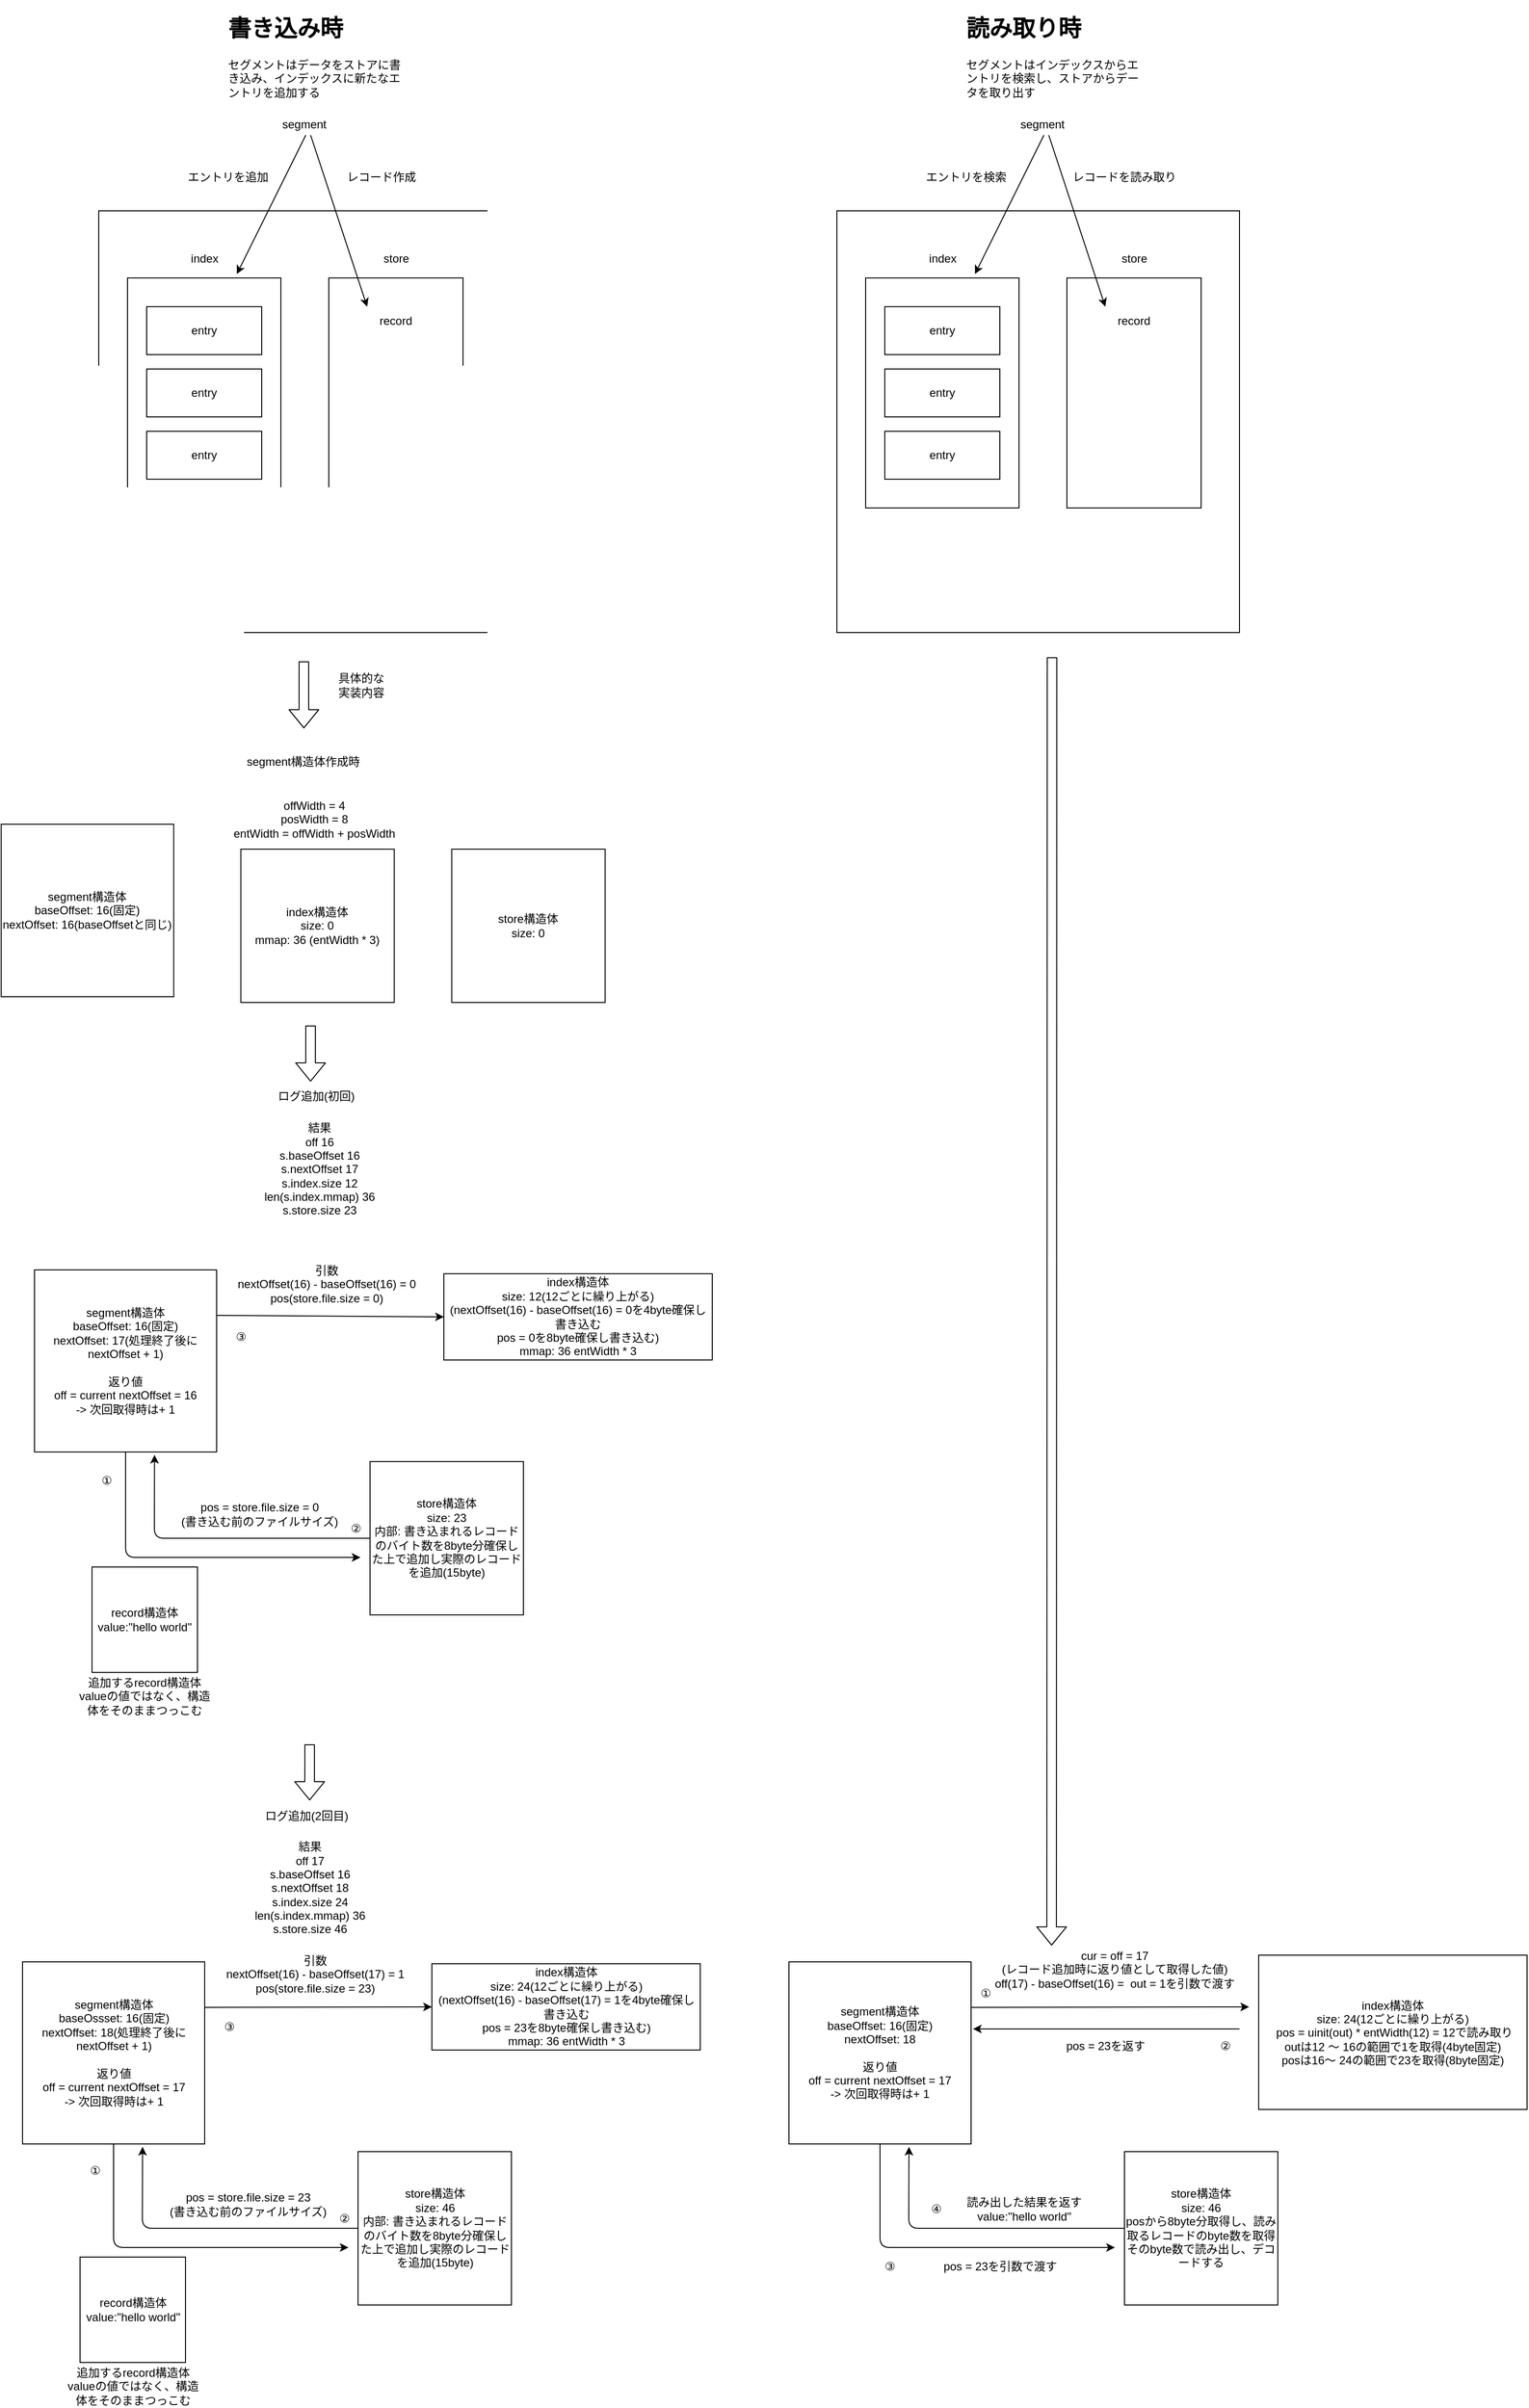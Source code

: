 <mxfile>
    <diagram id="VaeLvAhHS9jMmolEGU3U" name="Page-1">
        <mxGraphModel dx="449" dy="434" grid="1" gridSize="10" guides="1" tooltips="1" connect="1" arrows="1" fold="1" page="1" pageScale="1" pageWidth="827" pageHeight="1169" math="0" shadow="0">
            <root>
                <mxCell id="0"/>
                <mxCell id="1" parent="0"/>
                <mxCell id="2" value="" style="rounded=0;whiteSpace=wrap;html=1;" parent="1" vertex="1">
                    <mxGeometry x="200" y="230" width="420" height="440" as="geometry"/>
                </mxCell>
                <mxCell id="3" value="segment" style="text;html=1;align=center;verticalAlign=middle;resizable=0;points=[];autosize=1;strokeColor=none;fillColor=none;" parent="1" vertex="1">
                    <mxGeometry x="384" y="130" width="60" height="20" as="geometry"/>
                </mxCell>
                <mxCell id="4" value="" style="rounded=0;whiteSpace=wrap;html=1;" parent="1" vertex="1">
                    <mxGeometry x="440" y="300" width="140" height="240" as="geometry"/>
                </mxCell>
                <mxCell id="5" value="" style="rounded=0;whiteSpace=wrap;html=1;" parent="1" vertex="1">
                    <mxGeometry x="230" y="300" width="160" height="240" as="geometry"/>
                </mxCell>
                <mxCell id="7" value="store" style="text;html=1;align=center;verticalAlign=middle;resizable=0;points=[];autosize=1;strokeColor=none;fillColor=none;" parent="1" vertex="1">
                    <mxGeometry x="490" y="270" width="40" height="20" as="geometry"/>
                </mxCell>
                <mxCell id="8" value="index" style="text;html=1;align=center;verticalAlign=middle;resizable=0;points=[];autosize=1;strokeColor=none;fillColor=none;" parent="1" vertex="1">
                    <mxGeometry x="290" y="270" width="40" height="20" as="geometry"/>
                </mxCell>
                <mxCell id="9" value="entry" style="rounded=0;whiteSpace=wrap;html=1;" parent="1" vertex="1">
                    <mxGeometry x="250" y="330" width="120" height="50" as="geometry"/>
                </mxCell>
                <mxCell id="10" value="entry" style="rounded=0;whiteSpace=wrap;html=1;" parent="1" vertex="1">
                    <mxGeometry x="250" y="395" width="120" height="50" as="geometry"/>
                </mxCell>
                <mxCell id="11" value="entry" style="rounded=0;whiteSpace=wrap;html=1;" parent="1" vertex="1">
                    <mxGeometry x="250" y="460" width="120" height="50" as="geometry"/>
                </mxCell>
                <mxCell id="12" value="" style="endArrow=classic;html=1;exitX=0.617;exitY=1.05;exitDx=0;exitDy=0;exitPerimeter=0;entryX=0;entryY=0;entryDx=0;entryDy=0;" parent="1" source="3" target="13" edge="1">
                    <mxGeometry width="50" height="50" relative="1" as="geometry">
                        <mxPoint x="320" y="330" as="sourcePoint"/>
                        <mxPoint x="370" y="280" as="targetPoint"/>
                    </mxGeometry>
                </mxCell>
                <mxCell id="13" value="record" style="text;html=1;strokeColor=none;fillColor=none;align=center;verticalAlign=middle;whiteSpace=wrap;rounded=0;" parent="1" vertex="1">
                    <mxGeometry x="480" y="330" width="60" height="30" as="geometry"/>
                </mxCell>
                <mxCell id="14" value="レコード作成" style="text;html=1;strokeColor=none;fillColor=none;align=center;verticalAlign=middle;whiteSpace=wrap;rounded=0;" parent="1" vertex="1">
                    <mxGeometry x="440" y="180" width="110" height="30" as="geometry"/>
                </mxCell>
                <mxCell id="15" value="" style="endArrow=classic;html=1;exitX=0.533;exitY=1.05;exitDx=0;exitDy=0;exitPerimeter=0;entryX=0.713;entryY=-0.017;entryDx=0;entryDy=0;entryPerimeter=0;" parent="1" source="3" target="5" edge="1">
                    <mxGeometry width="50" height="50" relative="1" as="geometry">
                        <mxPoint x="431.02" y="161" as="sourcePoint"/>
                        <mxPoint x="490" y="340" as="targetPoint"/>
                    </mxGeometry>
                </mxCell>
                <mxCell id="16" value="エントリを追加" style="text;html=1;strokeColor=none;fillColor=none;align=center;verticalAlign=middle;whiteSpace=wrap;rounded=0;" parent="1" vertex="1">
                    <mxGeometry x="280" y="180" width="110" height="30" as="geometry"/>
                </mxCell>
                <mxCell id="19" value="&lt;h1&gt;書き込み時&lt;/h1&gt;&lt;p&gt;セグメントはデータをストアに書き込み、インデックスに新たなエントリを追加する&lt;/p&gt;" style="text;html=1;strokeColor=none;fillColor=none;spacing=5;spacingTop=-20;whiteSpace=wrap;overflow=hidden;rounded=0;" parent="1" vertex="1">
                    <mxGeometry x="330" y="20" width="190" height="100" as="geometry"/>
                </mxCell>
                <mxCell id="20" value="" style="rounded=0;whiteSpace=wrap;html=1;" parent="1" vertex="1">
                    <mxGeometry x="970" y="230" width="420" height="440" as="geometry"/>
                </mxCell>
                <mxCell id="21" value="segment" style="text;html=1;align=center;verticalAlign=middle;resizable=0;points=[];autosize=1;strokeColor=none;fillColor=none;" parent="1" vertex="1">
                    <mxGeometry x="1154" y="130" width="60" height="20" as="geometry"/>
                </mxCell>
                <mxCell id="22" value="" style="rounded=0;whiteSpace=wrap;html=1;" parent="1" vertex="1">
                    <mxGeometry x="1210" y="300" width="140" height="240" as="geometry"/>
                </mxCell>
                <mxCell id="23" value="" style="rounded=0;whiteSpace=wrap;html=1;" parent="1" vertex="1">
                    <mxGeometry x="1000" y="300" width="160" height="240" as="geometry"/>
                </mxCell>
                <mxCell id="24" value="store" style="text;html=1;align=center;verticalAlign=middle;resizable=0;points=[];autosize=1;strokeColor=none;fillColor=none;" parent="1" vertex="1">
                    <mxGeometry x="1260" y="270" width="40" height="20" as="geometry"/>
                </mxCell>
                <mxCell id="25" value="index" style="text;html=1;align=center;verticalAlign=middle;resizable=0;points=[];autosize=1;strokeColor=none;fillColor=none;" parent="1" vertex="1">
                    <mxGeometry x="1060" y="270" width="40" height="20" as="geometry"/>
                </mxCell>
                <mxCell id="26" value="entry" style="rounded=0;whiteSpace=wrap;html=1;" parent="1" vertex="1">
                    <mxGeometry x="1020" y="330" width="120" height="50" as="geometry"/>
                </mxCell>
                <mxCell id="27" value="entry" style="rounded=0;whiteSpace=wrap;html=1;" parent="1" vertex="1">
                    <mxGeometry x="1020" y="395" width="120" height="50" as="geometry"/>
                </mxCell>
                <mxCell id="28" value="entry" style="rounded=0;whiteSpace=wrap;html=1;" parent="1" vertex="1">
                    <mxGeometry x="1020" y="460" width="120" height="50" as="geometry"/>
                </mxCell>
                <mxCell id="29" value="" style="endArrow=classic;html=1;exitX=0.617;exitY=1.05;exitDx=0;exitDy=0;exitPerimeter=0;entryX=0;entryY=0;entryDx=0;entryDy=0;" parent="1" source="21" target="30" edge="1">
                    <mxGeometry width="50" height="50" relative="1" as="geometry">
                        <mxPoint x="1090" y="330" as="sourcePoint"/>
                        <mxPoint x="1140" y="280" as="targetPoint"/>
                    </mxGeometry>
                </mxCell>
                <mxCell id="30" value="record" style="text;html=1;strokeColor=none;fillColor=none;align=center;verticalAlign=middle;whiteSpace=wrap;rounded=0;" parent="1" vertex="1">
                    <mxGeometry x="1250" y="330" width="60" height="30" as="geometry"/>
                </mxCell>
                <mxCell id="31" value="レコードを読み取り" style="text;html=1;strokeColor=none;fillColor=none;align=center;verticalAlign=middle;whiteSpace=wrap;rounded=0;" parent="1" vertex="1">
                    <mxGeometry x="1210" y="180" width="120" height="30" as="geometry"/>
                </mxCell>
                <mxCell id="32" value="" style="endArrow=classic;html=1;exitX=0.533;exitY=1.05;exitDx=0;exitDy=0;exitPerimeter=0;entryX=0.713;entryY=-0.017;entryDx=0;entryDy=0;entryPerimeter=0;" parent="1" source="21" target="23" edge="1">
                    <mxGeometry width="50" height="50" relative="1" as="geometry">
                        <mxPoint x="1201.02" y="161" as="sourcePoint"/>
                        <mxPoint x="1260" y="340" as="targetPoint"/>
                    </mxGeometry>
                </mxCell>
                <mxCell id="33" value="エントリを検索" style="text;html=1;strokeColor=none;fillColor=none;align=center;verticalAlign=middle;whiteSpace=wrap;rounded=0;" parent="1" vertex="1">
                    <mxGeometry x="1050" y="180" width="110" height="30" as="geometry"/>
                </mxCell>
                <mxCell id="34" value="&lt;h1&gt;読み取り時&lt;/h1&gt;&lt;p&gt;セグメントはインデックスからエントリを検索し、ストアからデータを取り出す&lt;/p&gt;" style="text;html=1;strokeColor=none;fillColor=none;spacing=5;spacingTop=-20;whiteSpace=wrap;overflow=hidden;rounded=0;" parent="1" vertex="1">
                    <mxGeometry x="1100" y="20" width="190" height="100" as="geometry"/>
                </mxCell>
                <mxCell id="35" value="" style="shape=flexArrow;endArrow=classic;html=1;" parent="1" edge="1">
                    <mxGeometry width="50" height="50" relative="1" as="geometry">
                        <mxPoint x="414" y="700" as="sourcePoint"/>
                        <mxPoint x="414" y="770" as="targetPoint"/>
                    </mxGeometry>
                </mxCell>
                <mxCell id="36" value="具体的な実装内容" style="text;html=1;strokeColor=none;fillColor=none;align=center;verticalAlign=middle;whiteSpace=wrap;rounded=0;" parent="1" vertex="1">
                    <mxGeometry x="444" y="710" width="60" height="30" as="geometry"/>
                </mxCell>
                <mxCell id="37" value="segment構造体&lt;br&gt;baseOffset: 16(固定)&lt;br&gt;nextOffset: 16(baseOffsetと同じ)" style="whiteSpace=wrap;html=1;aspect=fixed;" parent="1" vertex="1">
                    <mxGeometry x="98.25" y="870" width="180" height="180" as="geometry"/>
                </mxCell>
                <mxCell id="38" value="store構造体&lt;br&gt;size: 0" style="whiteSpace=wrap;html=1;aspect=fixed;" parent="1" vertex="1">
                    <mxGeometry x="568.25" y="896" width="160" height="160" as="geometry"/>
                </mxCell>
                <mxCell id="40" value="index構造体&lt;br&gt;size: 0&lt;br&gt;mmap: 36 (entWidth * 3)" style="whiteSpace=wrap;html=1;aspect=fixed;" parent="1" vertex="1">
                    <mxGeometry x="348.25" y="896" width="160" height="160" as="geometry"/>
                </mxCell>
                <mxCell id="41" value="segment構造体作成時" style="text;html=1;strokeColor=none;fillColor=none;align=center;verticalAlign=middle;whiteSpace=wrap;rounded=0;" parent="1" vertex="1">
                    <mxGeometry x="340" y="790" width="146.5" height="30" as="geometry"/>
                </mxCell>
                <mxCell id="42" value="offWidth = 4&lt;br&gt;posWidth = 8&lt;br&gt;entWidth = offWidth + posWidth" style="text;html=1;strokeColor=none;fillColor=none;align=center;verticalAlign=middle;whiteSpace=wrap;rounded=0;" parent="1" vertex="1">
                    <mxGeometry x="335.25" y="850" width="180" height="30" as="geometry"/>
                </mxCell>
                <mxCell id="44" value="record構造体&lt;br&gt;value:&quot;hello world&quot;" style="whiteSpace=wrap;html=1;aspect=fixed;" parent="1" vertex="1">
                    <mxGeometry x="193" y="1645" width="110" height="110" as="geometry"/>
                </mxCell>
                <mxCell id="46" value="ログ追加(初回)" style="text;html=1;strokeColor=none;fillColor=none;align=center;verticalAlign=middle;whiteSpace=wrap;rounded=0;" parent="1" vertex="1">
                    <mxGeometry x="370" y="1139" width="114" height="30" as="geometry"/>
                </mxCell>
                <mxCell id="48" value="追加するrecord構造体&lt;br&gt;valueの値ではなく、構造体をそのままつっこむ" style="text;html=1;strokeColor=none;fillColor=none;align=center;verticalAlign=middle;whiteSpace=wrap;rounded=0;" parent="1" vertex="1">
                    <mxGeometry x="173" y="1765" width="150" height="30" as="geometry"/>
                </mxCell>
                <mxCell id="49" value="segment構造体&lt;br&gt;baseOffset: 16(固定)&lt;br&gt;nextOffset: 17(処理終了後にnextOffset + 1)&lt;br&gt;&lt;br&gt;返り値&lt;br&gt;off = current nextOffset = 16&lt;br&gt;-&amp;gt; 次回取得時は+ 1" style="whiteSpace=wrap;html=1;aspect=fixed;" parent="1" vertex="1">
                    <mxGeometry x="133" y="1335" width="190" height="190" as="geometry"/>
                </mxCell>
                <mxCell id="50" value="store構造体&lt;br&gt;size: 23&lt;br&gt;内部: 書き込まれるレコードのバイト数を8byte分確保した上で追加し実際のレコードを追加(15byte)" style="whiteSpace=wrap;html=1;aspect=fixed;" parent="1" vertex="1">
                    <mxGeometry x="483" y="1535" width="160" height="160" as="geometry"/>
                </mxCell>
                <mxCell id="52" value="引数&lt;br&gt;nextOffset(16) - baseOffset(16) = 0&lt;br&gt;pos(store.file.size = 0)" style="text;html=1;strokeColor=none;fillColor=none;align=center;verticalAlign=middle;whiteSpace=wrap;rounded=0;" parent="1" vertex="1">
                    <mxGeometry x="333" y="1335" width="210" height="30" as="geometry"/>
                </mxCell>
                <mxCell id="54" value="" style="endArrow=classic;html=1;exitX=0.5;exitY=1;exitDx=0;exitDy=0;" parent="1" source="49" edge="1">
                    <mxGeometry width="50" height="50" relative="1" as="geometry">
                        <mxPoint x="263" y="1605" as="sourcePoint"/>
                        <mxPoint x="473" y="1635" as="targetPoint"/>
                        <Array as="points">
                            <mxPoint x="228" y="1635"/>
                        </Array>
                    </mxGeometry>
                </mxCell>
                <mxCell id="55" value="" style="endArrow=classic;html=1;exitX=0;exitY=0.5;exitDx=0;exitDy=0;entryX=0.659;entryY=1.016;entryDx=0;entryDy=0;entryPerimeter=0;" parent="1" source="50" target="49" edge="1">
                    <mxGeometry width="50" height="50" relative="1" as="geometry">
                        <mxPoint x="238" y="1545" as="sourcePoint"/>
                        <mxPoint x="393" y="1645" as="targetPoint"/>
                        <Array as="points">
                            <mxPoint x="258" y="1615"/>
                        </Array>
                    </mxGeometry>
                </mxCell>
                <mxCell id="56" value="pos = store.file.size = 0&lt;br&gt;(書き込む前のファイルサイズ)" style="text;html=1;strokeColor=none;fillColor=none;align=center;verticalAlign=middle;whiteSpace=wrap;rounded=0;" parent="1" vertex="1">
                    <mxGeometry x="283" y="1575" width="170" height="30" as="geometry"/>
                </mxCell>
                <mxCell id="57" value="" style="endArrow=classic;html=1;exitX=1;exitY=0.25;exitDx=0;exitDy=0;entryX=0;entryY=0.5;entryDx=0;entryDy=0;" parent="1" source="49" target="58" edge="1">
                    <mxGeometry width="50" height="50" relative="1" as="geometry">
                        <mxPoint x="238" y="1545" as="sourcePoint"/>
                        <mxPoint x="499.5" y="1360.75" as="targetPoint"/>
                        <Array as="points"/>
                    </mxGeometry>
                </mxCell>
                <mxCell id="58" value="&lt;span&gt;index構造体&lt;/span&gt;&lt;br&gt;&lt;span&gt;size: 12(12ごとに繰り上がる)&lt;/span&gt;&lt;br&gt;&lt;span&gt;(nextOffset(16) - baseOffset(16) =&amp;nbsp;&lt;/span&gt;&lt;span&gt;0を4byte確保し書き込む&lt;br&gt;&lt;/span&gt;&lt;span&gt;pos = 0を8byte確保し書き込む)&lt;/span&gt;&lt;br&gt;&lt;span&gt;mmap: 36 entWidth * 3&lt;/span&gt;" style="rounded=0;whiteSpace=wrap;html=1;" parent="1" vertex="1">
                    <mxGeometry x="560" y="1339" width="280" height="90" as="geometry"/>
                </mxCell>
                <mxCell id="59" value="①" style="text;html=1;align=center;verticalAlign=middle;resizable=0;points=[];autosize=1;strokeColor=none;fillColor=none;" parent="1" vertex="1">
                    <mxGeometry x="193" y="1545" width="30" height="20" as="geometry"/>
                </mxCell>
                <mxCell id="60" value="②" style="text;html=1;align=center;verticalAlign=middle;resizable=0;points=[];autosize=1;strokeColor=none;fillColor=none;" parent="1" vertex="1">
                    <mxGeometry x="453" y="1595" width="30" height="20" as="geometry"/>
                </mxCell>
                <mxCell id="61" value="③" style="text;html=1;align=center;verticalAlign=middle;resizable=0;points=[];autosize=1;strokeColor=none;fillColor=none;" parent="1" vertex="1">
                    <mxGeometry x="333" y="1395" width="30" height="20" as="geometry"/>
                </mxCell>
                <mxCell id="75" value="&lt;div&gt;結果&lt;/div&gt;&lt;div&gt;off 16&lt;/div&gt;&lt;div&gt;s.baseOffset 16&lt;/div&gt;&lt;div&gt;s.nextOffset 17&lt;/div&gt;&lt;div&gt;s.index.size 12&lt;/div&gt;&lt;div&gt;len(s.index.mmap) 36&lt;/div&gt;&lt;div&gt;s.store.size 23&lt;/div&gt;" style="text;html=1;align=center;verticalAlign=middle;resizable=0;points=[];autosize=1;strokeColor=none;fillColor=none;" parent="1" vertex="1">
                    <mxGeometry x="365" y="1180" width="130" height="100" as="geometry"/>
                </mxCell>
                <mxCell id="76" value="record構造体&lt;br&gt;value:&quot;hello world&quot;" style="whiteSpace=wrap;html=1;aspect=fixed;" parent="1" vertex="1">
                    <mxGeometry x="180.5" y="2365" width="110" height="110" as="geometry"/>
                </mxCell>
                <mxCell id="77" value="追加するrecord構造体&lt;br&gt;valueの値ではなく、構造体をそのままつっこむ" style="text;html=1;strokeColor=none;fillColor=none;align=center;verticalAlign=middle;whiteSpace=wrap;rounded=0;" parent="1" vertex="1">
                    <mxGeometry x="160.5" y="2485" width="150" height="30" as="geometry"/>
                </mxCell>
                <mxCell id="78" value="segment構造体&lt;br&gt;baseOssset: 16(固定)&lt;br&gt;nextOffset: 18(処理終了後にnextOffset + 1)&lt;br&gt;&lt;br&gt;返り値&lt;br&gt;off = current nextOffset = 17&lt;br&gt;-&amp;gt; 次回取得時は+ 1" style="whiteSpace=wrap;html=1;aspect=fixed;" parent="1" vertex="1">
                    <mxGeometry x="120.5" y="2057" width="190" height="190" as="geometry"/>
                </mxCell>
                <mxCell id="79" value="store構造体&lt;br&gt;size: 46&lt;br&gt;内部: 書き込まれるレコードのバイト数を8byte分確保した上で追加し実際のレコードを追加(15byte)" style="whiteSpace=wrap;html=1;aspect=fixed;" parent="1" vertex="1">
                    <mxGeometry x="470.5" y="2255" width="160" height="160" as="geometry"/>
                </mxCell>
                <mxCell id="80" value="引数&lt;br&gt;nextOffset(16) - baseOffset(17) = 1&lt;br&gt;pos(store.file.size = 23)" style="text;html=1;strokeColor=none;fillColor=none;align=center;verticalAlign=middle;whiteSpace=wrap;rounded=0;" parent="1" vertex="1">
                    <mxGeometry x="320.5" y="2055" width="210" height="30" as="geometry"/>
                </mxCell>
                <mxCell id="81" value="" style="endArrow=classic;html=1;exitX=0.5;exitY=1;exitDx=0;exitDy=0;" parent="1" source="78" edge="1">
                    <mxGeometry width="50" height="50" relative="1" as="geometry">
                        <mxPoint x="250.5" y="2325" as="sourcePoint"/>
                        <mxPoint x="460.5" y="2355" as="targetPoint"/>
                        <Array as="points">
                            <mxPoint x="215.5" y="2355"/>
                        </Array>
                    </mxGeometry>
                </mxCell>
                <mxCell id="82" value="" style="endArrow=classic;html=1;exitX=0;exitY=0.5;exitDx=0;exitDy=0;entryX=0.659;entryY=1.016;entryDx=0;entryDy=0;entryPerimeter=0;" parent="1" source="79" target="78" edge="1">
                    <mxGeometry width="50" height="50" relative="1" as="geometry">
                        <mxPoint x="225.5" y="2265" as="sourcePoint"/>
                        <mxPoint x="380.5" y="2365" as="targetPoint"/>
                        <Array as="points">
                            <mxPoint x="245.5" y="2335"/>
                        </Array>
                    </mxGeometry>
                </mxCell>
                <mxCell id="83" value="pos = store.file.size = 23&lt;br&gt;(書き込む前のファイルサイズ)" style="text;html=1;strokeColor=none;fillColor=none;align=center;verticalAlign=middle;whiteSpace=wrap;rounded=0;" parent="1" vertex="1">
                    <mxGeometry x="270.5" y="2295" width="170" height="30" as="geometry"/>
                </mxCell>
                <mxCell id="84" value="" style="endArrow=classic;html=1;exitX=1;exitY=0.25;exitDx=0;exitDy=0;entryX=0;entryY=0.5;entryDx=0;entryDy=0;" parent="1" source="78" target="85" edge="1">
                    <mxGeometry width="50" height="50" relative="1" as="geometry">
                        <mxPoint x="225.5" y="2265" as="sourcePoint"/>
                        <mxPoint x="487" y="2080.75" as="targetPoint"/>
                        <Array as="points"/>
                    </mxGeometry>
                </mxCell>
                <mxCell id="85" value="&lt;span&gt;index構造体&lt;/span&gt;&lt;br&gt;&lt;span&gt;size: 24(12ごとに繰り上がる)&lt;/span&gt;&lt;br&gt;&lt;span&gt;(nextOffset(16) - baseOffset(17) = 1&lt;/span&gt;&lt;span&gt;を4byte確保し書き込む&lt;br&gt;&lt;/span&gt;&lt;span&gt;pos = 23を8byte確保し書き込む)&lt;/span&gt;&lt;br&gt;&lt;span&gt;mmap: 36 entWidth * 3&lt;/span&gt;" style="rounded=0;whiteSpace=wrap;html=1;" parent="1" vertex="1">
                    <mxGeometry x="547.5" y="2059" width="280" height="90" as="geometry"/>
                </mxCell>
                <mxCell id="86" value="①" style="text;html=1;align=center;verticalAlign=middle;resizable=0;points=[];autosize=1;strokeColor=none;fillColor=none;" parent="1" vertex="1">
                    <mxGeometry x="180.5" y="2265" width="30" height="20" as="geometry"/>
                </mxCell>
                <mxCell id="87" value="②" style="text;html=1;align=center;verticalAlign=middle;resizable=0;points=[];autosize=1;strokeColor=none;fillColor=none;" parent="1" vertex="1">
                    <mxGeometry x="440.5" y="2315" width="30" height="20" as="geometry"/>
                </mxCell>
                <mxCell id="88" value="③" style="text;html=1;align=center;verticalAlign=middle;resizable=0;points=[];autosize=1;strokeColor=none;fillColor=none;" parent="1" vertex="1">
                    <mxGeometry x="320.5" y="2115" width="30" height="20" as="geometry"/>
                </mxCell>
                <mxCell id="89" value="&lt;div&gt;結果&lt;/div&gt;&lt;div&gt;&lt;div&gt;off 17&lt;/div&gt;&lt;div&gt;s.baseOffset 16&lt;/div&gt;&lt;div&gt;s.nextOffset 18&lt;/div&gt;&lt;div&gt;s.index.size 24&lt;/div&gt;&lt;/div&gt;&lt;div&gt;len(s.index.mmap) 36&lt;/div&gt;&lt;div&gt;s.store.size 46&lt;br&gt;&lt;/div&gt;" style="text;html=1;align=center;verticalAlign=middle;resizable=0;points=[];autosize=1;strokeColor=none;fillColor=none;" parent="1" vertex="1">
                    <mxGeometry x="354.5" y="1930" width="130" height="100" as="geometry"/>
                </mxCell>
                <mxCell id="90" value="ログ追加(2回目)" style="text;html=1;strokeColor=none;fillColor=none;align=center;verticalAlign=middle;whiteSpace=wrap;rounded=0;" parent="1" vertex="1">
                    <mxGeometry x="360" y="1890" width="114" height="30" as="geometry"/>
                </mxCell>
                <mxCell id="91" value="" style="shape=flexArrow;endArrow=classic;html=1;entryX=0.447;entryY=-0.015;entryDx=0;entryDy=0;entryPerimeter=0;" parent="1" target="46" edge="1">
                    <mxGeometry width="50" height="50" relative="1" as="geometry">
                        <mxPoint x="421" y="1080" as="sourcePoint"/>
                        <mxPoint x="450" y="1420" as="targetPoint"/>
                    </mxGeometry>
                </mxCell>
                <mxCell id="93" value="" style="shape=flexArrow;endArrow=classic;html=1;entryX=0.447;entryY=-0.015;entryDx=0;entryDy=0;entryPerimeter=0;" parent="1" edge="1">
                    <mxGeometry width="50" height="50" relative="1" as="geometry">
                        <mxPoint x="420.04" y="1830" as="sourcePoint"/>
                        <mxPoint x="419.998" y="1888.55" as="targetPoint"/>
                    </mxGeometry>
                </mxCell>
                <mxCell id="96" value="segment構造体&lt;br&gt;baseOffset: 16(固定)&lt;br&gt;nextOffset: 18&lt;br&gt;&lt;br&gt;返り値&lt;br&gt;off = current nextOffset = 17&lt;br&gt;-&amp;gt; 次回取得時は+ 1" style="whiteSpace=wrap;html=1;aspect=fixed;" parent="1" vertex="1">
                    <mxGeometry x="920" y="2057" width="190" height="190" as="geometry"/>
                </mxCell>
                <mxCell id="97" value="store構造体&lt;br&gt;size: 46&lt;br&gt;posから8byte分取得し、読み取るレコードのbyte数を取得&lt;br&gt;そのbyte数で読み出し、デコードする" style="whiteSpace=wrap;html=1;aspect=fixed;" parent="1" vertex="1">
                    <mxGeometry x="1270" y="2255" width="160" height="160" as="geometry"/>
                </mxCell>
                <mxCell id="98" value="cur = off = 17&lt;br&gt;(レコード追加時に返り値として取得した値)&lt;br&gt;off(17) - baseOffset(16) =&amp;nbsp; out = 1を引数で渡す" style="text;html=1;strokeColor=none;fillColor=none;align=center;verticalAlign=middle;whiteSpace=wrap;rounded=0;" parent="1" vertex="1">
                    <mxGeometry x="1130" y="2050" width="260" height="30" as="geometry"/>
                </mxCell>
                <mxCell id="99" value="" style="endArrow=classic;html=1;exitX=0.5;exitY=1;exitDx=0;exitDy=0;" parent="1" source="96" edge="1">
                    <mxGeometry width="50" height="50" relative="1" as="geometry">
                        <mxPoint x="1050" y="2325" as="sourcePoint"/>
                        <mxPoint x="1260" y="2355" as="targetPoint"/>
                        <Array as="points">
                            <mxPoint x="1015" y="2355"/>
                        </Array>
                    </mxGeometry>
                </mxCell>
                <mxCell id="100" value="" style="endArrow=classic;html=1;exitX=0;exitY=0.5;exitDx=0;exitDy=0;entryX=0.659;entryY=1.016;entryDx=0;entryDy=0;entryPerimeter=0;" parent="1" source="97" target="96" edge="1">
                    <mxGeometry width="50" height="50" relative="1" as="geometry">
                        <mxPoint x="1025" y="2265" as="sourcePoint"/>
                        <mxPoint x="1180" y="2365" as="targetPoint"/>
                        <Array as="points">
                            <mxPoint x="1045" y="2335"/>
                        </Array>
                    </mxGeometry>
                </mxCell>
                <mxCell id="102" value="" style="endArrow=classic;html=1;exitX=1;exitY=0.25;exitDx=0;exitDy=0;" parent="1" source="96" edge="1">
                    <mxGeometry width="50" height="50" relative="1" as="geometry">
                        <mxPoint x="1025" y="2265" as="sourcePoint"/>
                        <mxPoint x="1400" y="2104" as="targetPoint"/>
                        <Array as="points"/>
                    </mxGeometry>
                </mxCell>
                <mxCell id="103" value="&lt;span&gt;index構造体&lt;/span&gt;&lt;br&gt;&lt;span&gt;size: 24(12ごとに繰り上がる)&lt;br&gt;&lt;/span&gt;&amp;nbsp;pos = uinit(out) * entWidth(12) = 12で読み取り&lt;br&gt;outは12 〜 16の範囲で1を取得(4byte固定)&lt;br&gt;posは16〜 24の範囲で23を取得(8byte固定)" style="rounded=0;whiteSpace=wrap;html=1;" parent="1" vertex="1">
                    <mxGeometry x="1410" y="2050" width="280" height="161" as="geometry"/>
                </mxCell>
                <mxCell id="104" value="③" style="text;html=1;align=center;verticalAlign=middle;resizable=0;points=[];autosize=1;strokeColor=none;fillColor=none;" parent="1" vertex="1">
                    <mxGeometry x="1010" y="2365" width="30" height="20" as="geometry"/>
                </mxCell>
                <mxCell id="105" value="②" style="text;html=1;align=center;verticalAlign=middle;resizable=0;points=[];autosize=1;strokeColor=none;fillColor=none;" parent="1" vertex="1">
                    <mxGeometry x="1360" y="2135" width="30" height="20" as="geometry"/>
                </mxCell>
                <mxCell id="106" value="①" style="text;html=1;align=center;verticalAlign=middle;resizable=0;points=[];autosize=1;strokeColor=none;fillColor=none;" parent="1" vertex="1">
                    <mxGeometry x="1110" y="2080" width="30" height="20" as="geometry"/>
                </mxCell>
                <mxCell id="108" value="" style="shape=flexArrow;endArrow=classic;html=1;" parent="1" edge="1">
                    <mxGeometry width="50" height="50" relative="1" as="geometry">
                        <mxPoint x="1194.42" y="695.72" as="sourcePoint"/>
                        <mxPoint x="1194" y="2040" as="targetPoint"/>
                    </mxGeometry>
                </mxCell>
                <mxCell id="109" value="" style="endArrow=classic;html=1;" parent="1" edge="1">
                    <mxGeometry width="50" height="50" relative="1" as="geometry">
                        <mxPoint x="1390" y="2127" as="sourcePoint"/>
                        <mxPoint x="1112" y="2127" as="targetPoint"/>
                        <Array as="points"/>
                    </mxGeometry>
                </mxCell>
                <mxCell id="112" value="pos = 23を返す" style="text;html=1;align=center;verticalAlign=middle;resizable=0;points=[];autosize=1;strokeColor=none;fillColor=none;" parent="1" vertex="1">
                    <mxGeometry x="1200" y="2135" width="100" height="20" as="geometry"/>
                </mxCell>
                <mxCell id="113" value="pos = 23を引数で渡す" style="text;html=1;align=center;verticalAlign=middle;resizable=0;points=[];autosize=1;strokeColor=none;fillColor=none;" parent="1" vertex="1">
                    <mxGeometry x="1075" y="2365" width="130" height="20" as="geometry"/>
                </mxCell>
                <mxCell id="114" value="④&amp;nbsp;" style="text;html=1;align=center;verticalAlign=middle;resizable=0;points=[];autosize=1;strokeColor=none;fillColor=none;" parent="1" vertex="1">
                    <mxGeometry x="1060" y="2305" width="30" height="20" as="geometry"/>
                </mxCell>
                <mxCell id="115" value="読み出した結果を返す&lt;br&gt;&lt;span&gt;value:&quot;hello world&quot;&lt;/span&gt;" style="text;html=1;align=center;verticalAlign=middle;resizable=0;points=[];autosize=1;strokeColor=none;fillColor=none;" parent="1" vertex="1">
                    <mxGeometry x="1095" y="2300" width="140" height="30" as="geometry"/>
                </mxCell>
                <mxCell id="116" value="" style="shape=image;verticalLabelPosition=bottom;labelBackgroundColor=#ffffff;verticalAlign=top;aspect=fixed;imageAspect=0;image=https://storage.googleapis.com/zenn-user-upload/ea5a1014815e463d9e643e6d.png;" parent="1" vertex="1">
                    <mxGeometry x="920" y="1240.73" width="540" height="304.27" as="geometry"/>
                </mxCell>
            </root>
        </mxGraphModel>
    </diagram>
    <diagram id="6IuTHcorMyGQRcgi9W77" name="Page-2">
        <mxGraphModel dx="153" dy="87" grid="1" gridSize="10" guides="1" tooltips="1" connect="1" arrows="1" fold="1" page="1" pageScale="1" pageWidth="827" pageHeight="1169" math="0" shadow="0">
            <root>
                <mxCell id="ApotxhABHW0B6uMRuJWH-0"/>
                <mxCell id="ApotxhABHW0B6uMRuJWH-1" parent="ApotxhABHW0B6uMRuJWH-0"/>
                <mxCell id="ApotxhABHW0B6uMRuJWH-2" value="" style="shape=image;verticalLabelPosition=bottom;labelBackgroundColor=#ffffff;verticalAlign=top;aspect=fixed;imageAspect=0;image=https://storage.googleapis.com/zenn-user-upload/ea5a1014815e463d9e643e6d.png;" parent="ApotxhABHW0B6uMRuJWH-1" vertex="1">
                    <mxGeometry x="920" y="1240.73" width="1205.53" height="679.27" as="geometry"/>
                </mxCell>
            </root>
        </mxGraphModel>
    </diagram>
    <diagram id="-Yuxas4KLtgXRev6Q3kl" name="Page-3">
        <mxGraphModel dx="1276" dy="434" grid="1" gridSize="10" guides="1" tooltips="1" connect="1" arrows="1" fold="1" page="1" pageScale="1" pageWidth="827" pageHeight="1169" math="0" shadow="0">
            <root>
                <mxCell id="a6Zbn8eVY7nvMM-QkmC9-0"/>
                <mxCell id="a6Zbn8eVY7nvMM-QkmC9-1" parent="a6Zbn8eVY7nvMM-QkmC9-0"/>
                <mxCell id="a6Zbn8eVY7nvMM-QkmC9-4" value="storeの最大バイトを32にする" style="text;html=1;align=center;verticalAlign=middle;resizable=0;points=[];autosize=1;strokeColor=none;fillColor=none;" parent="a6Zbn8eVY7nvMM-QkmC9-1" vertex="1">
                    <mxGeometry x="-125" y="322" width="180" height="20" as="geometry"/>
                </mxCell>
                <mxCell id="a6Zbn8eVY7nvMM-QkmC9-5" value="NewLogを実行する" style="text;html=1;strokeColor=none;fillColor=none;align=center;verticalAlign=middle;whiteSpace=wrap;rounded=0;" parent="a6Zbn8eVY7nvMM-QkmC9-1" vertex="1">
                    <mxGeometry x="-65" y="382" width="60" height="30" as="geometry"/>
                </mxCell>
                <mxCell id="a6Zbn8eVY7nvMM-QkmC9-6" value="storeのマックスバイトを1024にするが、すでに設定してあるのでしない&lt;br&gt;indexのマックスバイトを1024バイトに設定" style="text;html=1;align=center;verticalAlign=middle;resizable=0;points=[];autosize=1;strokeColor=none;fillColor=none;" parent="a6Zbn8eVY7nvMM-QkmC9-1" vertex="1">
                    <mxGeometry x="-225" y="472" width="400" height="30" as="geometry"/>
                </mxCell>
                <mxCell id="a6Zbn8eVY7nvMM-QkmC9-7" value="l.setUp()を実行&lt;br&gt;ディレクトリ内のファイルを全て取得する&lt;br&gt;拡張子を除いて、ファイル名をuinit64に変換し、それをbaseOffsetとして配列に詰める&lt;br&gt;配列に詰めたuinit64をソートし、小→大で並べる&lt;br&gt;配列の要素数を最大としfor文で回し、newSegmentメソッドを実行する&lt;br&gt;&lt;div style=&quot;color: rgb(212 , 212 , 212) ; background-color: rgb(30 , 30 , 30) ; font-family: &amp;#34;menlo&amp;#34; , &amp;#34;monaco&amp;#34; , &amp;#34;courier new&amp;#34; , monospace ; line-height: 18px&quot;&gt; l.&lt;span style=&quot;color: #dcdcaa&quot;&gt;newSegment&lt;/span&gt;(baseOffsets[i]) // l.newSegment(0),&amp;nbsp;&lt;/div&gt;&lt;span style=&quot;color: rgb(212 , 212 , 212) ; font-family: &amp;#34;menlo&amp;#34; , &amp;#34;monaco&amp;#34; , &amp;#34;courier new&amp;#34; , monospace ; background-color: rgb(30 , 30 , 30)&quot;&gt;l.newSegment(2) 1飛ばし,&lt;br&gt;segmentがない場合は新たにセグメントを作成する&lt;br&gt;&lt;br&gt;&lt;/span&gt;" style="text;html=1;align=center;verticalAlign=middle;resizable=0;points=[];autosize=1;strokeColor=none;fillColor=none;" parent="a6Zbn8eVY7nvMM-QkmC9-1" vertex="1">
                    <mxGeometry x="-255" y="532" width="480" height="140" as="geometry"/>
                </mxCell>
                <mxCell id="a6Zbn8eVY7nvMM-QkmC9-9" value="segment" style="text;html=1;strokeColor=none;fillColor=none;align=center;verticalAlign=middle;whiteSpace=wrap;rounded=0;" parent="a6Zbn8eVY7nvMM-QkmC9-1" vertex="1">
                    <mxGeometry x="490" y="190" width="60" height="30" as="geometry"/>
                </mxCell>
                <mxCell id="a6Zbn8eVY7nvMM-QkmC9-10" value="log" style="text;html=1;strokeColor=none;fillColor=none;align=center;verticalAlign=middle;whiteSpace=wrap;rounded=0;" parent="a6Zbn8eVY7nvMM-QkmC9-1" vertex="1">
                    <mxGeometry x="-65" y="202" width="60" height="30" as="geometry"/>
                </mxCell>
                <mxCell id="H2MC7YfqRKFaAsnYkY9X-0" value="" style="endArrow=classic;html=1;" parent="a6Zbn8eVY7nvMM-QkmC9-1" edge="1">
                    <mxGeometry width="50" height="50" relative="1" as="geometry">
                        <mxPoint x="245" y="818" as="sourcePoint"/>
                        <mxPoint x="345" y="818" as="targetPoint"/>
                    </mxGeometry>
                </mxCell>
                <mxCell id="H2MC7YfqRKFaAsnYkY9X-1" value="baseOffSetが0, 2, 4という1飛ばしで実行&lt;br&gt;結果をactiveSegmentにし、segments配列に詰める&lt;br&gt;複数segemntがある場合は何度もforが実行されることで、activeSegmentは塗り変わる" style="text;html=1;align=center;verticalAlign=middle;resizable=0;points=[];autosize=1;strokeColor=none;fillColor=none;" parent="a6Zbn8eVY7nvMM-QkmC9-1" vertex="1">
                    <mxGeometry x="-250" y="687" width="480" height="50" as="geometry"/>
                </mxCell>
                <mxCell id="bFYJgTVllD8NjW84qetz-0" value="baseOffSet = 4を渡した場合" style="text;html=1;strokeColor=none;fillColor=none;align=center;verticalAlign=middle;whiteSpace=wrap;rounded=0;" parent="a6Zbn8eVY7nvMM-QkmC9-1" vertex="1">
                    <mxGeometry x="245" y="773" width="100" height="30" as="geometry"/>
                </mxCell>
                <mxCell id="bFYJgTVllD8NjW84qetz-1" value="4.store, 4.indexファイルを開く" style="text;html=1;align=center;verticalAlign=middle;resizable=0;points=[];autosize=1;strokeColor=none;fillColor=none;" parent="a6Zbn8eVY7nvMM-QkmC9-1" vertex="1">
                    <mxGeometry x="414" y="803" width="180" height="20" as="geometry"/>
                </mxCell>
                <mxCell id="bFYJgTVllD8NjW84qetz-3" value="store" style="text;html=1;strokeColor=none;fillColor=none;align=center;verticalAlign=middle;whiteSpace=wrap;rounded=0;" parent="a6Zbn8eVY7nvMM-QkmC9-1" vertex="1">
                    <mxGeometry x="800" y="190" width="60" height="30" as="geometry"/>
                </mxCell>
                <mxCell id="bFYJgTVllD8NjW84qetz-4" value="index" style="text;html=1;strokeColor=none;fillColor=none;align=center;verticalAlign=middle;whiteSpace=wrap;rounded=0;" parent="a6Zbn8eVY7nvMM-QkmC9-1" vertex="1">
                    <mxGeometry x="1010" y="190" width="60" height="30" as="geometry"/>
                </mxCell>
                <mxCell id="bFYJgTVllD8NjW84qetz-5" value="" style="endArrow=classic;html=1;" parent="a6Zbn8eVY7nvMM-QkmC9-1" edge="1">
                    <mxGeometry width="50" height="50" relative="1" as="geometry">
                        <mxPoint x="650" y="812.5" as="sourcePoint"/>
                        <mxPoint x="740" y="812.5" as="targetPoint"/>
                    </mxGeometry>
                </mxCell>
                <mxCell id="bFYJgTVllD8NjW84qetz-6" value="4.storeのファイルサイズを&lt;br&gt;構造体に格納" style="text;html=1;align=center;verticalAlign=middle;resizable=0;points=[];autosize=1;strokeColor=none;fillColor=none;" parent="a6Zbn8eVY7nvMM-QkmC9-1" vertex="1">
                    <mxGeometry x="770" y="801" width="160" height="30" as="geometry"/>
                </mxCell>
                <mxCell id="bFYJgTVllD8NjW84qetz-7" value="4.indexのファイルサイズを&lt;br&gt;構造体に格納し、予め設定&lt;br&gt;されたMax byteまで拡張する&lt;br&gt;ファイルの内容をメモリに置く(mmap)" style="text;html=1;align=center;verticalAlign=middle;resizable=0;points=[];autosize=1;strokeColor=none;fillColor=none;" parent="a6Zbn8eVY7nvMM-QkmC9-1" vertex="1">
                    <mxGeometry x="965" y="786" width="220" height="60" as="geometry"/>
                </mxCell>
                <mxCell id="bFYJgTVllD8NjW84qetz-9" value="" style="endArrow=classic;html=1;startArrow=none;" parent="a6Zbn8eVY7nvMM-QkmC9-1" source="bFYJgTVllD8NjW84qetz-10" edge="1">
                    <mxGeometry width="50" height="50" relative="1" as="geometry">
                        <mxPoint x="740" y="935.5" as="sourcePoint"/>
                        <mxPoint x="650" y="935.5" as="targetPoint"/>
                    </mxGeometry>
                </mxCell>
                <mxCell id="bFYJgTVllD8NjW84qetz-10" value="indexファイルの末尾を読み出し中身が何もない時、&lt;br&gt;nextOffSetをbaseOffsetにする&lt;br&gt;ある場合はセグメントの最後のオフセットをnextOffsetに設定する&lt;br&gt;ためbaseOffset + uinit64(0) +1を実行&lt;br&gt;baseOffset = 既存のセグメントの個数(indexにmax2回書き込み、6回書き込んでいたら&lt;br&gt;baseOffset = 3&lt;br&gt;uint64(0) = baseOffsetを除いて何回書き込んでいるか。&lt;br&gt;そしてその次が欲しいので+1する)" style="text;html=1;align=center;verticalAlign=middle;resizable=0;points=[];autosize=1;strokeColor=none;fillColor=none;" parent="a6Zbn8eVY7nvMM-QkmC9-1" vertex="1">
                    <mxGeometry x="235" y="876" width="480" height="120" as="geometry"/>
                </mxCell>
                <mxCell id="sWEHb1eJT83oS5SMsiW2-0" value="" style="endArrow=none;html=1;" parent="a6Zbn8eVY7nvMM-QkmC9-1" target="bFYJgTVllD8NjW84qetz-10" edge="1">
                    <mxGeometry width="50" height="50" relative="1" as="geometry">
                        <mxPoint x="740" y="935.5" as="sourcePoint"/>
                        <mxPoint x="650" y="935.5" as="targetPoint"/>
                    </mxGeometry>
                </mxCell>
                <mxCell id="sWEHb1eJT83oS5SMsiW2-1" value="NowLogが実行されたタイミングで&lt;br&gt;baseOffset = index 1ファイル全てに書き込んだ総量&lt;br&gt;nextOffset = 次に書き込むポジションになる&lt;br&gt;つまり、indexに2回書き込むことができ5回書き込んだ場合は&lt;br&gt;baseOffset = 4, nextOffset = 6となる&lt;br&gt;" style="text;html=1;align=center;verticalAlign=middle;resizable=0;points=[];autosize=1;strokeColor=none;fillColor=none;" parent="a6Zbn8eVY7nvMM-QkmC9-1" vertex="1">
                    <mxGeometry x="-190" y="760" width="350" height="80" as="geometry"/>
                </mxCell>
                <mxCell id="sWEHb1eJT83oS5SMsiW2-2" value="logを追加する&lt;br&gt;(全セグメント数 -1)のnextOffset&lt;br&gt;を-1して返す。&lt;br&gt;現在のセグメントがアクティブな時、次に作成する&lt;br&gt;segemntは上の値を+1したものになる&lt;br&gt;例えば、7回目の書き込みの場合&lt;br&gt;セグメントはbaseOffsetが0,2,4で作成され、4つ目のセグメントのnextOffsetは7である。&lt;br&gt;なのでhighestOffsetは5となり、容量はいっぱいなので&lt;br&gt;次に作成するセグメントは5 + 1で6で作成する&lt;br&gt;新たに作成されたセグメントは次のアクティブセグメントとなる&lt;br&gt;" style="text;html=1;align=center;verticalAlign=middle;resizable=0;points=[];autosize=1;strokeColor=none;fillColor=none;" parent="a6Zbn8eVY7nvMM-QkmC9-1" vertex="1">
                    <mxGeometry x="-255" y="965" width="490" height="150" as="geometry"/>
                </mxCell>
                <mxCell id="gZPDgnhd0i4VMeqdRldM-2" value="" style="rounded=0;whiteSpace=wrap;html=1;" parent="a6Zbn8eVY7nvMM-QkmC9-1" vertex="1">
                    <mxGeometry x="-185" y="1200" width="120" height="60" as="geometry"/>
                </mxCell>
                <mxCell id="gZPDgnhd0i4VMeqdRldM-3" value="" style="rounded=0;whiteSpace=wrap;html=1;" parent="a6Zbn8eVY7nvMM-QkmC9-1" vertex="1">
                    <mxGeometry x="-50" y="1200" width="120" height="60" as="geometry"/>
                </mxCell>
                <mxCell id="gZPDgnhd0i4VMeqdRldM-4" value="" style="rounded=0;whiteSpace=wrap;html=1;" parent="a6Zbn8eVY7nvMM-QkmC9-1" vertex="1">
                    <mxGeometry x="80" y="1200" width="120" height="60" as="geometry"/>
                </mxCell>
                <mxCell id="gZPDgnhd0i4VMeqdRldM-5" value="" style="rounded=0;whiteSpace=wrap;html=1;" parent="a6Zbn8eVY7nvMM-QkmC9-1" vertex="1">
                    <mxGeometry x="-185" y="1280" width="60" height="60" as="geometry"/>
                </mxCell>
                <mxCell id="gZPDgnhd0i4VMeqdRldM-6" value="" style="rounded=0;whiteSpace=wrap;html=1;" parent="a6Zbn8eVY7nvMM-QkmC9-1" vertex="1">
                    <mxGeometry x="-125" y="1280" width="60" height="60" as="geometry"/>
                </mxCell>
                <mxCell id="gZPDgnhd0i4VMeqdRldM-7" value="" style="rounded=0;whiteSpace=wrap;html=1;" parent="a6Zbn8eVY7nvMM-QkmC9-1" vertex="1">
                    <mxGeometry x="-50" y="1280" width="60" height="60" as="geometry"/>
                </mxCell>
                <mxCell id="gZPDgnhd0i4VMeqdRldM-8" value="" style="rounded=0;whiteSpace=wrap;html=1;" parent="a6Zbn8eVY7nvMM-QkmC9-1" vertex="1">
                    <mxGeometry x="10" y="1280" width="60" height="60" as="geometry"/>
                </mxCell>
                <mxCell id="gZPDgnhd0i4VMeqdRldM-9" value="" style="rounded=0;whiteSpace=wrap;html=1;" parent="a6Zbn8eVY7nvMM-QkmC9-1" vertex="1">
                    <mxGeometry x="80" y="1280" width="60" height="60" as="geometry"/>
                </mxCell>
                <mxCell id="gZPDgnhd0i4VMeqdRldM-10" value="" style="rounded=0;whiteSpace=wrap;html=1;" parent="a6Zbn8eVY7nvMM-QkmC9-1" vertex="1">
                    <mxGeometry x="140" y="1280" width="60" height="60" as="geometry"/>
                </mxCell>
                <mxCell id="XmMbN-CJSVBsZEt9zfe--0" value="ex segment&lt;br&gt;(baseOffset = 4&lt;br&gt;&amp;nbsp;4.segmentというファイルからbaseoffsetを取得)&lt;br&gt;4.indeの中身が何もなければ、nextOffset = baseOffset&lt;br&gt;あれば、position(1回目なら0、2回目なら1)&lt;br&gt;を足して&lt;br&gt;さらに+1したものがnextoffsetになる" style="rounded=0;whiteSpace=wrap;html=1;" vertex="1" parent="a6Zbn8eVY7nvMM-QkmC9-1">
                    <mxGeometry x="290" y="1900" width="190" height="160" as="geometry"/>
                </mxCell>
                <mxCell id="XmMbN-CJSVBsZEt9zfe--1" value="4.store&lt;br&gt;-&amp;gt; ファイルサイズを格納" style="rounded=0;whiteSpace=wrap;html=1;" vertex="1" parent="a6Zbn8eVY7nvMM-QkmC9-1">
                    <mxGeometry x="90" y="1880" width="150" height="80" as="geometry"/>
                </mxCell>
                <mxCell id="XmMbN-CJSVBsZEt9zfe--2" value="4.index&lt;br&gt;-&amp;gt; 中身を確認" style="rounded=0;whiteSpace=wrap;html=1;" vertex="1" parent="a6Zbn8eVY7nvMM-QkmC9-1">
                    <mxGeometry x="90" y="1990" width="150" height="80" as="geometry"/>
                </mxCell>
                <mxCell id="XmMbN-CJSVBsZEt9zfe--3" value="setUp" style="text;html=1;align=center;verticalAlign=middle;resizable=0;points=[];autosize=1;strokeColor=none;fillColor=none;" vertex="1" parent="a6Zbn8eVY7nvMM-QkmC9-1">
                    <mxGeometry x="235" y="1700" width="50" height="20" as="geometry"/>
                </mxCell>
                <mxCell id="XmMbN-CJSVBsZEt9zfe--4" value="書き込み" style="text;html=1;align=center;verticalAlign=middle;resizable=0;points=[];autosize=1;strokeColor=none;fillColor=none;" vertex="1" parent="a6Zbn8eVY7nvMM-QkmC9-1">
                    <mxGeometry x="230" y="2130" width="60" height="20" as="geometry"/>
                </mxCell>
                <mxCell id="XmMbN-CJSVBsZEt9zfe--5" value="Log構造体が保持する各セグメントからの最後のセグメントを取得し、そのnextOffsetを取得し-1する&lt;br&gt;現在のactiveSegmentがmaxの場合、新たにセグメントを作成することで、それが新たしいactiveSgmentに設定される" style="rounded=0;whiteSpace=wrap;html=1;" vertex="1" parent="a6Zbn8eVY7nvMM-QkmC9-1">
                    <mxGeometry x="75" y="2170" width="195" height="130" as="geometry"/>
                </mxCell>
                <mxCell id="XmMbN-CJSVBsZEt9zfe--7" value="書き込む内容をマーシャリングし、storeに書き込む&lt;br&gt;storeは書き込む前の、ファイルサイズを返す" style="rounded=0;whiteSpace=wrap;html=1;" vertex="1" parent="a6Zbn8eVY7nvMM-QkmC9-1">
                    <mxGeometry x="316" y="2180" width="195" height="130" as="geometry"/>
                </mxCell>
                <mxCell id="XmMbN-CJSVBsZEt9zfe--8" value="indexでは、nextOffset -&amp;nbsp; baseoffsetをエントリとし、storeから受け取ったファイルサイズを書き込む&lt;br&gt;-&amp;gt; エントリを指定するとstoreから内容を取得できる" style="rounded=0;whiteSpace=wrap;html=1;" vertex="1" parent="a6Zbn8eVY7nvMM-QkmC9-1">
                    <mxGeometry x="310" y="2330" width="195" height="130" as="geometry"/>
                </mxCell>
                <mxCell id="XmMbN-CJSVBsZEt9zfe--9" value="読み出し" style="text;html=1;align=center;verticalAlign=middle;resizable=0;points=[];autosize=1;strokeColor=none;fillColor=none;" vertex="1" parent="a6Zbn8eVY7nvMM-QkmC9-1">
                    <mxGeometry x="250" y="2510" width="60" height="20" as="geometry"/>
                </mxCell>
                <mxCell id="XmMbN-CJSVBsZEt9zfe--10" value="オフセットを引数で受け取り、log構造体が保持しているセグメントのbaseOffsetの中で該当のオフセットを含むセグメントをみつける&lt;br&gt;baseoffset = 0, 2, 4, 6&lt;br&gt;オフセット = 3&lt;br&gt;baseOffset = 2をもつセグメントが該当" style="rounded=0;whiteSpace=wrap;html=1;" vertex="1" parent="a6Zbn8eVY7nvMM-QkmC9-1">
                    <mxGeometry x="67.5" y="2560" width="195" height="130" as="geometry"/>
                </mxCell>
                <mxCell id="XmMbN-CJSVBsZEt9zfe--12" value="指定したオフセット(3)を引数にindexを読み出す&lt;br&gt;indexのReadメソッドの引数には&lt;br&gt;オフセット(3) - baseOffset(2) = 1&lt;br&gt;を指定し、storeのファイルサイズ(読み出し位置)を取得する&lt;br&gt;バイト列が返ってくるのでアンマーシャリングしレコード構造体に格納し返す" style="rounded=0;whiteSpace=wrap;html=1;" vertex="1" parent="a6Zbn8eVY7nvMM-QkmC9-1">
                    <mxGeometry x="72.5" y="2730" width="195" height="130" as="geometry"/>
                </mxCell>
                <mxCell id="XmMbN-CJSVBsZEt9zfe--14" value="指定したディレクトリの中からファイルを取得し、拡張子を除きparseIntしたものをbaseOffsetとして扱う" style="rounded=0;whiteSpace=wrap;html=1;" vertex="1" parent="a6Zbn8eVY7nvMM-QkmC9-1">
                    <mxGeometry x="180" y="1740" width="180" height="90" as="geometry"/>
                </mxCell>
            </root>
        </mxGraphModel>
    </diagram>
</mxfile>